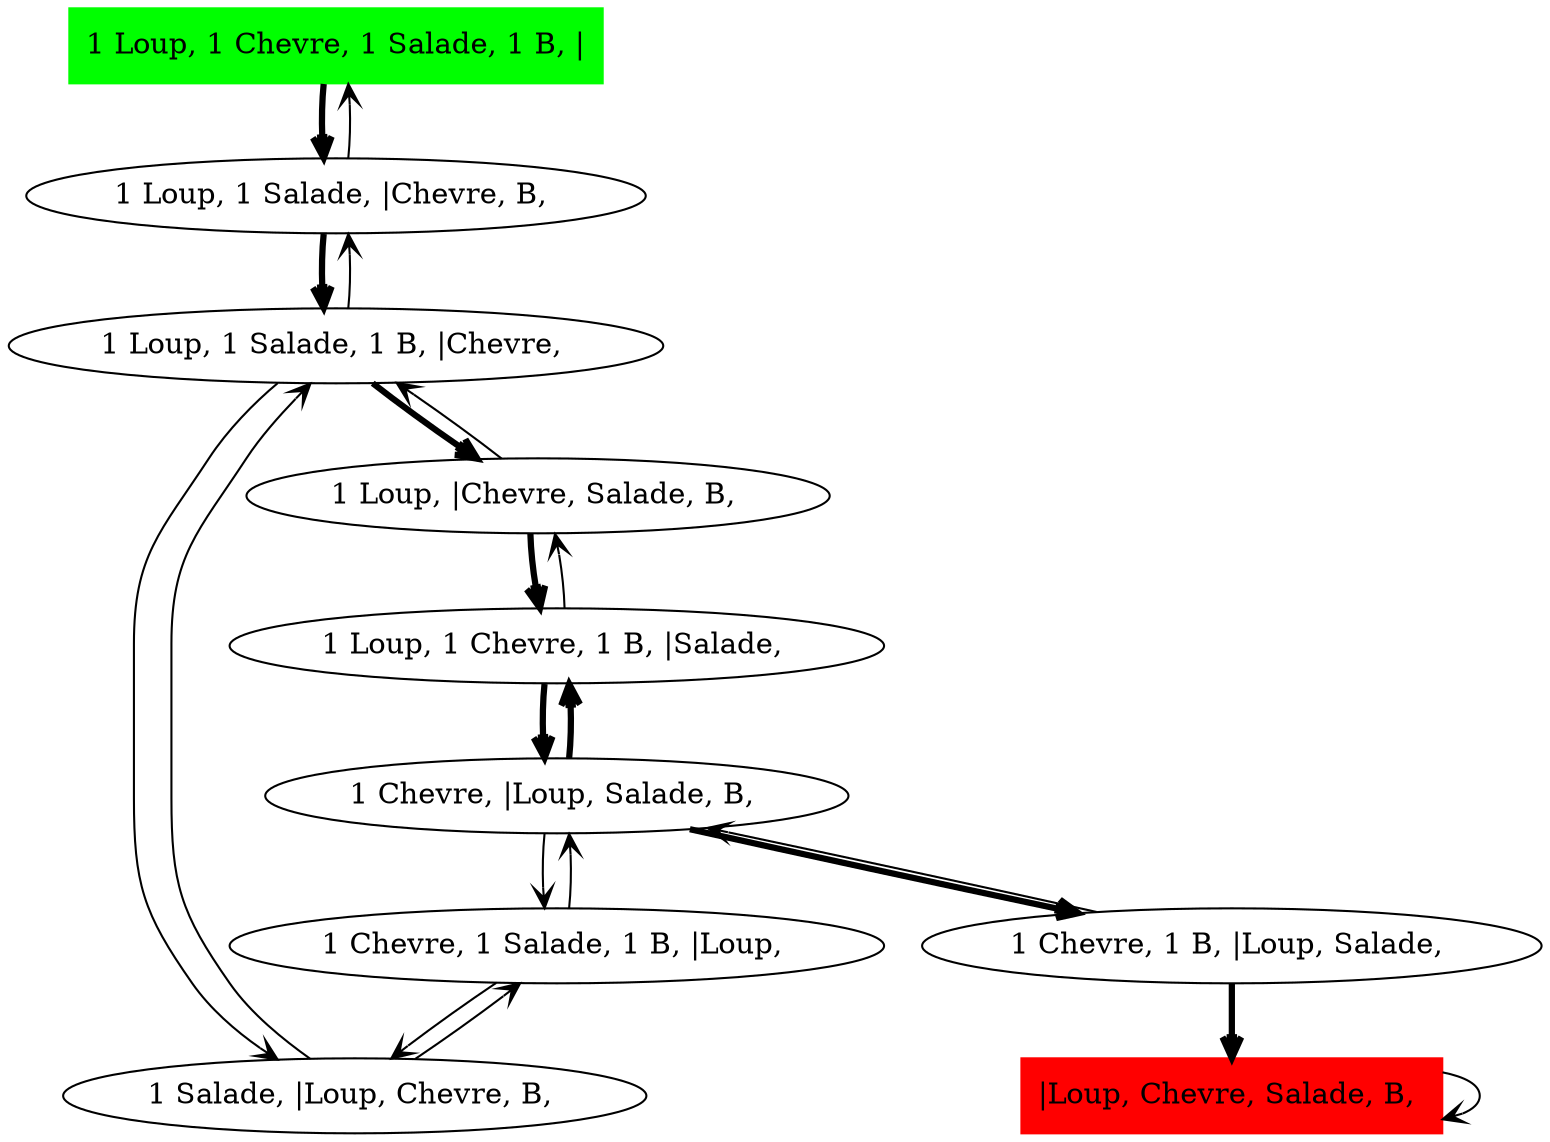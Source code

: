 digraph LCS_Sol_ {
	initial [label="1 Loup, 1 Chevre, 1 Salade, 1 B, |" color=green shape=box style=filled]
	final [label="|Loup, Chevre, Salade, B, " color=red shape=box style=filled]
	initial -> "1 Loup, 1 Salade, |Chevre, B, " [arrowhead=open penwidth=3]
	"1 Loup, 1 Salade, |Chevre, B, " -> "1 Loup, 1 Salade, 1 B, |Chevre, " [arrowhead=open penwidth=3]
	"1 Loup, 1 Salade, |Chevre, B, " -> initial [arrowhead=open]
	"1 Loup, 1 Salade, 1 B, |Chevre, " -> "1 Loup, 1 Salade, |Chevre, B, " [arrowhead=open]
	"1 Loup, 1 Salade, 1 B, |Chevre, " -> "1 Salade, |Loup, Chevre, B, " [arrowhead=open]
	"1 Loup, 1 Salade, 1 B, |Chevre, " -> "1 Loup, |Chevre, Salade, B, " [arrowhead=open penwidth=3]
	"1 Loup, |Chevre, Salade, B, " -> "1 Loup, 1 Chevre, 1 B, |Salade, " [arrowhead=open penwidth=3]
	"1 Loup, |Chevre, Salade, B, " -> "1 Loup, 1 Salade, 1 B, |Chevre, " [arrowhead=open]
	"1 Loup, 1 Chevre, 1 B, |Salade, " -> "1 Chevre, |Loup, Salade, B, " [arrowhead=open penwidth=3]
	"1 Loup, 1 Chevre, 1 B, |Salade, " -> "1 Loup, |Chevre, Salade, B, " [arrowhead=open]
	"1 Chevre, |Loup, Salade, B, " -> "1 Chevre, 1 B, |Loup, Salade, " [arrowhead=open penwidth=3]
	"1 Chevre, |Loup, Salade, B, " -> "1 Loup, 1 Chevre, 1 B, |Salade, " [arrowhead=open penwidth=3]
	"1 Chevre, |Loup, Salade, B, " -> "1 Chevre, 1 Salade, 1 B, |Loup, " [arrowhead=open]
	"1 Chevre, 1 Salade, 1 B, |Loup, " -> "1 Salade, |Loup, Chevre, B, " [arrowhead=open]
	"1 Chevre, 1 Salade, 1 B, |Loup, " -> "1 Chevre, |Loup, Salade, B, " [arrowhead=open]
	"1 Salade, |Loup, Chevre, B, " -> "1 Loup, 1 Salade, 1 B, |Chevre, " [arrowhead=open]
	"1 Salade, |Loup, Chevre, B, " -> "1 Chevre, 1 Salade, 1 B, |Loup, " [arrowhead=open]
	"1 Chevre, 1 B, |Loup, Salade, " -> "1 Chevre, |Loup, Salade, B, " [arrowhead=open]
	"1 Chevre, 1 B, |Loup, Salade, " -> final [arrowhead=open penwidth=3]
	final -> final [arrowhead=open]
}
